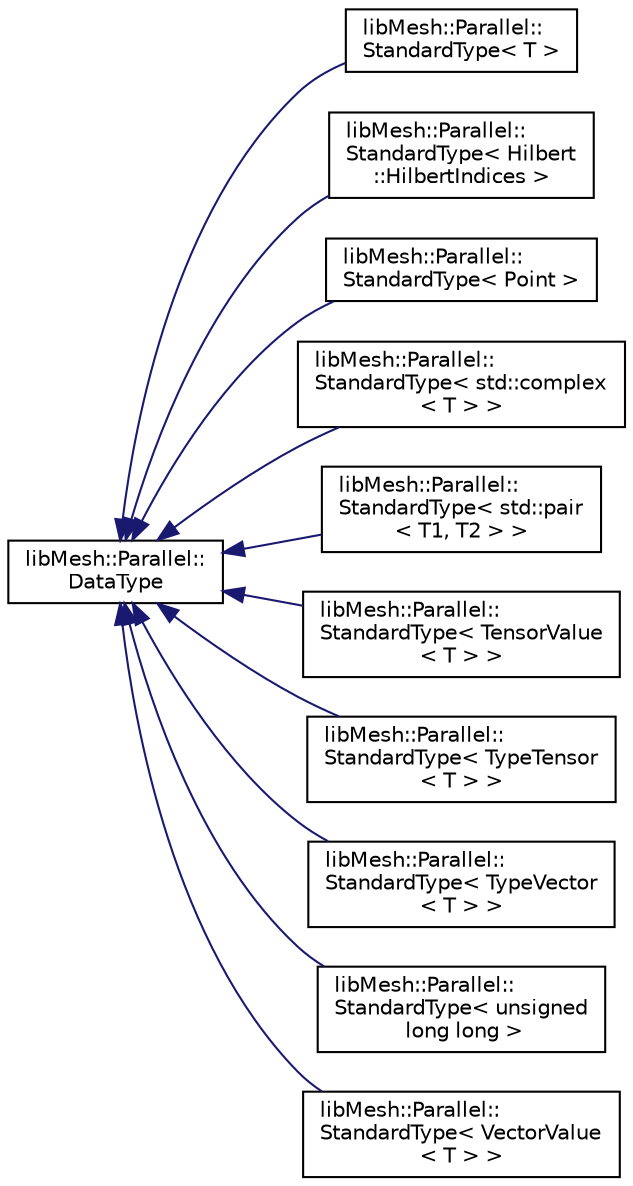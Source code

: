 digraph "Graphical Class Hierarchy"
{
  edge [fontname="Helvetica",fontsize="10",labelfontname="Helvetica",labelfontsize="10"];
  node [fontname="Helvetica",fontsize="10",shape=record];
  rankdir="LR";
  Node1 [label="libMesh::Parallel::\lDataType",height=0.2,width=0.4,color="black", fillcolor="white", style="filled",URL="$classlibMesh_1_1Parallel_1_1DataType.html"];
  Node1 -> Node2 [dir="back",color="midnightblue",fontsize="10",style="solid",fontname="Helvetica"];
  Node2 [label="libMesh::Parallel::\lStandardType\< T \>",height=0.2,width=0.4,color="black", fillcolor="white", style="filled",URL="$classlibMesh_1_1Parallel_1_1StandardType.html"];
  Node1 -> Node3 [dir="back",color="midnightblue",fontsize="10",style="solid",fontname="Helvetica"];
  Node3 [label="libMesh::Parallel::\lStandardType\< Hilbert\l::HilbertIndices \>",height=0.2,width=0.4,color="black", fillcolor="white", style="filled",URL="$classlibMesh_1_1Parallel_1_1StandardType_3_01Hilbert_1_1HilbertIndices_01_4.html"];
  Node1 -> Node4 [dir="back",color="midnightblue",fontsize="10",style="solid",fontname="Helvetica"];
  Node4 [label="libMesh::Parallel::\lStandardType\< Point \>",height=0.2,width=0.4,color="black", fillcolor="white", style="filled",URL="$classlibMesh_1_1Parallel_1_1StandardType_3_01Point_01_4.html"];
  Node1 -> Node5 [dir="back",color="midnightblue",fontsize="10",style="solid",fontname="Helvetica"];
  Node5 [label="libMesh::Parallel::\lStandardType\< std::complex\l\< T \> \>",height=0.2,width=0.4,color="black", fillcolor="white", style="filled",URL="$classlibMesh_1_1Parallel_1_1StandardType_3_01std_1_1complex_3_01T_01_4_01_4.html"];
  Node1 -> Node6 [dir="back",color="midnightblue",fontsize="10",style="solid",fontname="Helvetica"];
  Node6 [label="libMesh::Parallel::\lStandardType\< std::pair\l\< T1, T2 \> \>",height=0.2,width=0.4,color="black", fillcolor="white", style="filled",URL="$classlibMesh_1_1Parallel_1_1StandardType_3_01std_1_1pair_3_01T1_00_01T2_01_4_01_4.html"];
  Node1 -> Node7 [dir="back",color="midnightblue",fontsize="10",style="solid",fontname="Helvetica"];
  Node7 [label="libMesh::Parallel::\lStandardType\< TensorValue\l\< T \> \>",height=0.2,width=0.4,color="black", fillcolor="white", style="filled",URL="$classlibMesh_1_1Parallel_1_1StandardType_3_01TensorValue_3_01T_01_4_01_4.html"];
  Node1 -> Node8 [dir="back",color="midnightblue",fontsize="10",style="solid",fontname="Helvetica"];
  Node8 [label="libMesh::Parallel::\lStandardType\< TypeTensor\l\< T \> \>",height=0.2,width=0.4,color="black", fillcolor="white", style="filled",URL="$classlibMesh_1_1Parallel_1_1StandardType_3_01TypeTensor_3_01T_01_4_01_4.html"];
  Node1 -> Node9 [dir="back",color="midnightblue",fontsize="10",style="solid",fontname="Helvetica"];
  Node9 [label="libMesh::Parallel::\lStandardType\< TypeVector\l\< T \> \>",height=0.2,width=0.4,color="black", fillcolor="white", style="filled",URL="$classlibMesh_1_1Parallel_1_1StandardType_3_01TypeVector_3_01T_01_4_01_4.html"];
  Node1 -> Node10 [dir="back",color="midnightblue",fontsize="10",style="solid",fontname="Helvetica"];
  Node10 [label="libMesh::Parallel::\lStandardType\< unsigned\l long long \>",height=0.2,width=0.4,color="black", fillcolor="white", style="filled",URL="$classlibMesh_1_1Parallel_1_1StandardType_3_01unsigned_01long_01long_01_4.html"];
  Node1 -> Node11 [dir="back",color="midnightblue",fontsize="10",style="solid",fontname="Helvetica"];
  Node11 [label="libMesh::Parallel::\lStandardType\< VectorValue\l\< T \> \>",height=0.2,width=0.4,color="black", fillcolor="white", style="filled",URL="$classlibMesh_1_1Parallel_1_1StandardType_3_01VectorValue_3_01T_01_4_01_4.html"];
}
